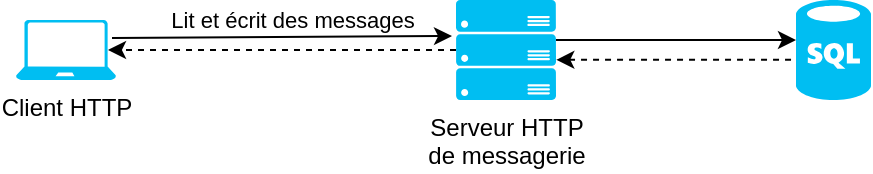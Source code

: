 <mxfile version="14.4.2" type="device"><diagram id="hgKMzffdjP7wMpuV3e5r" name="Page-1"><mxGraphModel dx="1186" dy="716" grid="1" gridSize="10" guides="1" tooltips="1" connect="1" arrows="1" fold="1" page="1" pageScale="1" pageWidth="850" pageHeight="1100" math="0" shadow="0"><root><mxCell id="0"/><mxCell id="1" parent="0"/><mxCell id="FD23MbmTOf5WjTjYxofJ-1" value="Client HTTP" style="verticalLabelPosition=bottom;html=1;verticalAlign=top;align=center;strokeColor=none;fillColor=#00BEF2;shape=mxgraph.azure.laptop;pointerEvents=1;" parent="1" vertex="1"><mxGeometry x="80" y="320" width="50" height="30" as="geometry"/></mxCell><mxCell id="FD23MbmTOf5WjTjYxofJ-2" value="" style="endArrow=classic;html=1;exitX=0.96;exitY=0.3;exitDx=0;exitDy=0;exitPerimeter=0;entryX=-0.04;entryY=0.36;entryDx=0;entryDy=0;entryPerimeter=0;" parent="1" source="FD23MbmTOf5WjTjYxofJ-1" target="FD23MbmTOf5WjTjYxofJ-7" edge="1"><mxGeometry width="50" height="50" relative="1" as="geometry"><mxPoint x="400" y="420" as="sourcePoint"/><mxPoint x="259" y="335" as="targetPoint"/><Array as="points"/></mxGeometry></mxCell><mxCell id="BVelakfelMz7CEoI4x5Y-1" value="Lit et écrit des messages" style="edgeLabel;html=1;align=center;verticalAlign=middle;resizable=0;points=[];" vertex="1" connectable="0" parent="FD23MbmTOf5WjTjYxofJ-2"><mxGeometry x="-0.155" relative="1" as="geometry"><mxPoint x="18" y="-9" as="offset"/></mxGeometry></mxCell><mxCell id="BVelakfelMz7CEoI4x5Y-3" style="edgeStyle=orthogonalEdgeStyle;rounded=0;orthogonalLoop=1;jettySize=auto;html=1;exitX=0;exitY=0.5;exitDx=0;exitDy=0;exitPerimeter=0;entryX=0.92;entryY=0.5;entryDx=0;entryDy=0;entryPerimeter=0;dashed=1;" edge="1" parent="1" source="FD23MbmTOf5WjTjYxofJ-7" target="FD23MbmTOf5WjTjYxofJ-1"><mxGeometry relative="1" as="geometry"/></mxCell><mxCell id="BVelakfelMz7CEoI4x5Y-16" style="edgeStyle=orthogonalEdgeStyle;rounded=0;orthogonalLoop=1;jettySize=auto;html=1;exitX=1.003;exitY=0.598;exitDx=0;exitDy=0;exitPerimeter=0;entryX=-0.003;entryY=0.599;entryDx=0;entryDy=0;entryPerimeter=0;shadow=0;startArrow=classic;startFill=1;endArrow=none;endFill=0;dashed=1;" edge="1" parent="1" source="FD23MbmTOf5WjTjYxofJ-7" target="BVelakfelMz7CEoI4x5Y-15"><mxGeometry relative="1" as="geometry"><Array as="points"><mxPoint x="350" y="340"/><mxPoint x="470" y="340"/></Array></mxGeometry></mxCell><mxCell id="FD23MbmTOf5WjTjYxofJ-7" value="Serveur HTTP&lt;br&gt;de messagerie" style="verticalLabelPosition=bottom;html=1;verticalAlign=top;align=center;strokeColor=none;fillColor=#00BEF2;shape=mxgraph.azure.server_rack;" parent="1" vertex="1"><mxGeometry x="300" y="310" width="50" height="50" as="geometry"/></mxCell><mxCell id="BVelakfelMz7CEoI4x5Y-15" value="" style="verticalLabelPosition=bottom;html=1;verticalAlign=top;align=center;strokeColor=none;fillColor=#00BEF2;shape=mxgraph.azure.sql_database;shadow=0;sketch=0;" vertex="1" parent="1"><mxGeometry x="470" y="310" width="37.5" height="50" as="geometry"/></mxCell><mxCell id="BVelakfelMz7CEoI4x5Y-17" style="edgeStyle=orthogonalEdgeStyle;rounded=0;orthogonalLoop=1;jettySize=auto;html=1;exitX=1;exitY=0.5;exitDx=0;exitDy=0;exitPerimeter=0;entryX=0;entryY=0.5;entryDx=0;entryDy=0;entryPerimeter=0;shadow=0;startArrow=none;startFill=0;endArrow=classic;endFill=1;" edge="1" parent="1"><mxGeometry relative="1" as="geometry"><mxPoint x="350" y="330" as="sourcePoint"/><mxPoint x="470" y="330" as="targetPoint"/></mxGeometry></mxCell></root></mxGraphModel></diagram></mxfile>